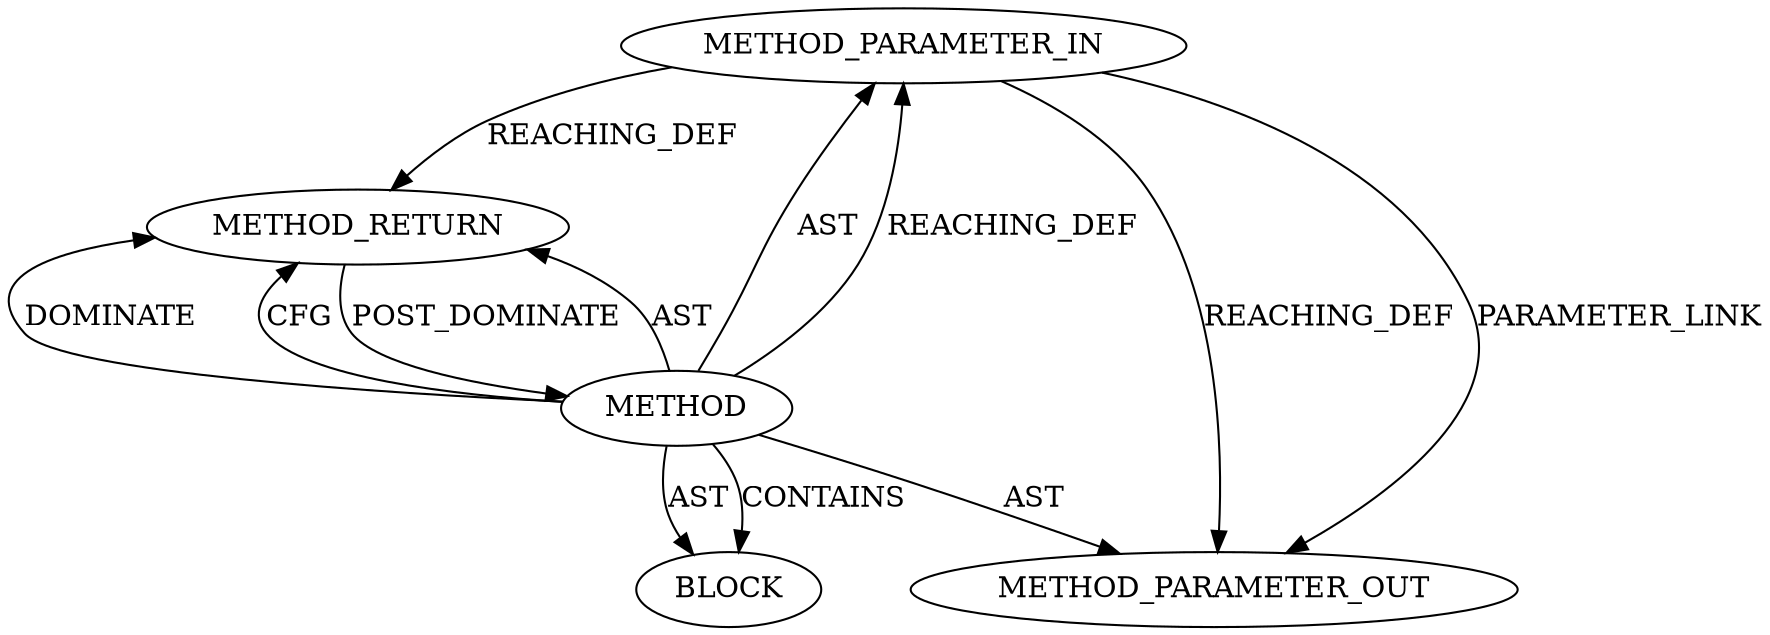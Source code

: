 digraph {
  8321 [label=METHOD_PARAMETER_IN ORDER=1 CODE="tls_register" IS_VARIADIC=false COLUMN_NUMBER=13 LINE_NUMBER=1152 TYPE_FULL_NAME="ANY" EVALUATION_STRATEGY="BY_VALUE" INDEX=1 NAME="tls_register"]
  8320 [label=METHOD COLUMN_NUMBER=1 LINE_NUMBER=1152 COLUMN_NUMBER_END=25 IS_EXTERNAL=false SIGNATURE="ANY module_init (ANY)" NAME="module_init" AST_PARENT_TYPE="TYPE_DECL" AST_PARENT_FULL_NAME="tls_main.c:<global>" ORDER=133 CODE="module_init(tls_register);" FULL_NAME="module_init" LINE_NUMBER_END=1152 FILENAME="tls_main.c"]
  8323 [label=METHOD_RETURN ORDER=3 CODE="RET" COLUMN_NUMBER=1 LINE_NUMBER=1152 TYPE_FULL_NAME="ANY" EVALUATION_STRATEGY="BY_VALUE"]
  21501 [label=METHOD_PARAMETER_OUT ORDER=1 CODE="tls_register" IS_VARIADIC=false COLUMN_NUMBER=13 LINE_NUMBER=1152 TYPE_FULL_NAME="ANY" EVALUATION_STRATEGY="BY_VALUE" INDEX=1 NAME="tls_register"]
  8322 [label=BLOCK ORDER=2 ARGUMENT_INDEX=-1 CODE="<empty>" TYPE_FULL_NAME="<empty>"]
  8320 -> 8321 [label=AST ]
  8321 -> 21501 [label=PARAMETER_LINK ]
  8320 -> 8322 [label=CONTAINS ]
  8320 -> 8321 [label=REACHING_DEF VARIABLE=""]
  8320 -> 8323 [label=AST ]
  8321 -> 8323 [label=REACHING_DEF VARIABLE="tls_register"]
  8320 -> 8323 [label=DOMINATE ]
  8320 -> 21501 [label=AST ]
  8323 -> 8320 [label=POST_DOMINATE ]
  8320 -> 8323 [label=CFG ]
  8321 -> 21501 [label=REACHING_DEF VARIABLE="tls_register"]
  8320 -> 8322 [label=AST ]
}
